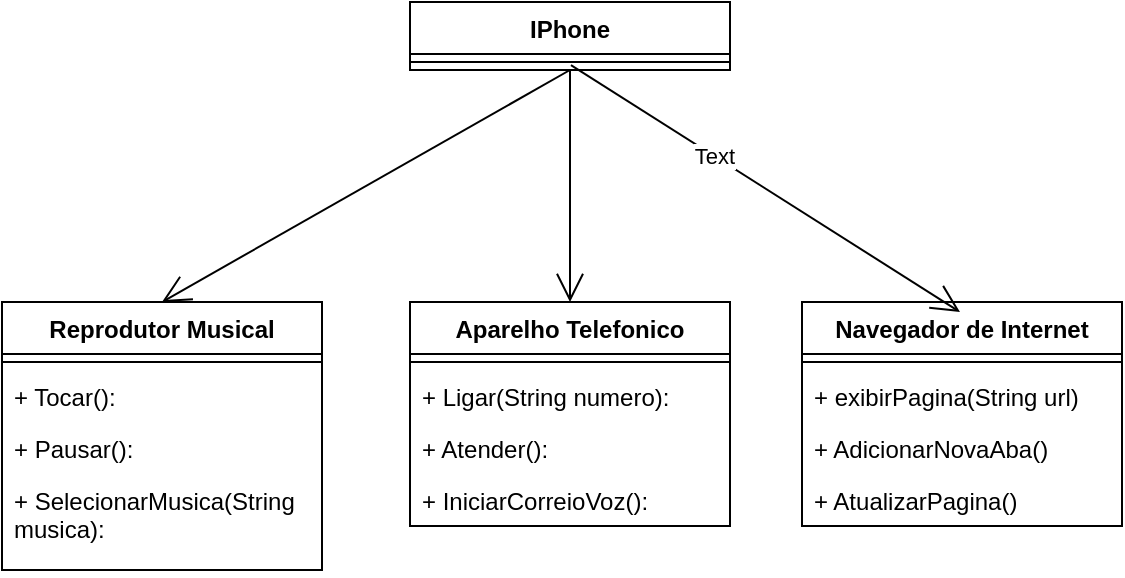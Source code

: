 <mxfile version="24.5.4" type="google">
  <diagram id="C5RBs43oDa-KdzZeNtuy" name="Page-1">
    <mxGraphModel grid="1" page="1" gridSize="10" guides="1" tooltips="1" connect="1" arrows="1" fold="1" pageScale="1" pageWidth="827" pageHeight="1169" math="0" shadow="0">
      <root>
        <mxCell id="WIyWlLk6GJQsqaUBKTNV-0" />
        <mxCell id="WIyWlLk6GJQsqaUBKTNV-1" parent="WIyWlLk6GJQsqaUBKTNV-0" />
        <mxCell id="rwxL1JMksB6V8BeK-Og2-1" value="Reprodutor Musical&lt;div&gt;&lt;br&gt;&lt;/div&gt;" style="swimlane;fontStyle=1;align=center;verticalAlign=top;childLayout=stackLayout;horizontal=1;startSize=26;horizontalStack=0;resizeParent=1;resizeParentMax=0;resizeLast=0;collapsible=1;marginBottom=0;whiteSpace=wrap;html=1;" vertex="1" parent="WIyWlLk6GJQsqaUBKTNV-1">
          <mxGeometry x="130" y="-220" width="160" height="134" as="geometry" />
        </mxCell>
        <mxCell id="rwxL1JMksB6V8BeK-Og2-3" value="" style="line;strokeWidth=1;fillColor=none;align=left;verticalAlign=middle;spacingTop=-1;spacingLeft=3;spacingRight=3;rotatable=0;labelPosition=right;points=[];portConstraint=eastwest;strokeColor=inherit;" vertex="1" parent="rwxL1JMksB6V8BeK-Og2-1">
          <mxGeometry y="26" width="160" height="8" as="geometry" />
        </mxCell>
        <mxCell id="rwxL1JMksB6V8BeK-Og2-4" value="+ Tocar():&amp;nbsp;" style="text;strokeColor=none;fillColor=none;align=left;verticalAlign=top;spacingLeft=4;spacingRight=4;overflow=hidden;rotatable=0;points=[[0,0.5],[1,0.5]];portConstraint=eastwest;whiteSpace=wrap;html=1;" vertex="1" parent="rwxL1JMksB6V8BeK-Og2-1">
          <mxGeometry y="34" width="160" height="26" as="geometry" />
        </mxCell>
        <mxCell id="rwxL1JMksB6V8BeK-Og2-14" value="+ Pausar():&amp;nbsp;" style="text;strokeColor=none;fillColor=none;align=left;verticalAlign=top;spacingLeft=4;spacingRight=4;overflow=hidden;rotatable=0;points=[[0,0.5],[1,0.5]];portConstraint=eastwest;whiteSpace=wrap;html=1;" vertex="1" parent="rwxL1JMksB6V8BeK-Og2-1">
          <mxGeometry y="60" width="160" height="26" as="geometry" />
        </mxCell>
        <mxCell id="rwxL1JMksB6V8BeK-Og2-15" value="+ SelecionarMusica(String musica&lt;span style=&quot;background-color: initial;&quot;&gt;):&amp;nbsp;&lt;/span&gt;" style="text;strokeColor=none;fillColor=none;align=left;verticalAlign=top;spacingLeft=4;spacingRight=4;overflow=hidden;rotatable=0;points=[[0,0.5],[1,0.5]];portConstraint=eastwest;whiteSpace=wrap;html=1;" vertex="1" parent="rwxL1JMksB6V8BeK-Og2-1">
          <mxGeometry y="86" width="160" height="48" as="geometry" />
        </mxCell>
        <mxCell id="rwxL1JMksB6V8BeK-Og2-5" value="Aparelho Telefonico&lt;div&gt;&lt;br&gt;&lt;/div&gt;" style="swimlane;fontStyle=1;align=center;verticalAlign=top;childLayout=stackLayout;horizontal=1;startSize=26;horizontalStack=0;resizeParent=1;resizeParentMax=0;resizeLast=0;collapsible=1;marginBottom=0;whiteSpace=wrap;html=1;" vertex="1" parent="WIyWlLk6GJQsqaUBKTNV-1">
          <mxGeometry x="334" y="-220" width="160" height="112" as="geometry" />
        </mxCell>
        <mxCell id="rwxL1JMksB6V8BeK-Og2-7" value="" style="line;strokeWidth=1;fillColor=none;align=left;verticalAlign=middle;spacingTop=-1;spacingLeft=3;spacingRight=3;rotatable=0;labelPosition=right;points=[];portConstraint=eastwest;strokeColor=inherit;" vertex="1" parent="rwxL1JMksB6V8BeK-Og2-5">
          <mxGeometry y="26" width="160" height="8" as="geometry" />
        </mxCell>
        <mxCell id="rwxL1JMksB6V8BeK-Og2-8" value="+ Ligar(String numero):&amp;nbsp;" style="text;strokeColor=none;fillColor=none;align=left;verticalAlign=top;spacingLeft=4;spacingRight=4;overflow=hidden;rotatable=0;points=[[0,0.5],[1,0.5]];portConstraint=eastwest;whiteSpace=wrap;html=1;" vertex="1" parent="rwxL1JMksB6V8BeK-Og2-5">
          <mxGeometry y="34" width="160" height="26" as="geometry" />
        </mxCell>
        <mxCell id="rwxL1JMksB6V8BeK-Og2-16" value="+ Atender():&amp;nbsp;" style="text;strokeColor=none;fillColor=none;align=left;verticalAlign=top;spacingLeft=4;spacingRight=4;overflow=hidden;rotatable=0;points=[[0,0.5],[1,0.5]];portConstraint=eastwest;whiteSpace=wrap;html=1;" vertex="1" parent="rwxL1JMksB6V8BeK-Og2-5">
          <mxGeometry y="60" width="160" height="26" as="geometry" />
        </mxCell>
        <mxCell id="rwxL1JMksB6V8BeK-Og2-17" value="+ IniciarCorreioVoz():&amp;nbsp;" style="text;strokeColor=none;fillColor=none;align=left;verticalAlign=top;spacingLeft=4;spacingRight=4;overflow=hidden;rotatable=0;points=[[0,0.5],[1,0.5]];portConstraint=eastwest;whiteSpace=wrap;html=1;" vertex="1" parent="rwxL1JMksB6V8BeK-Og2-5">
          <mxGeometry y="86" width="160" height="26" as="geometry" />
        </mxCell>
        <mxCell id="rwxL1JMksB6V8BeK-Og2-9" value="Navegador de Internet&lt;div&gt;&lt;br&gt;&lt;/div&gt;" style="swimlane;fontStyle=1;align=center;verticalAlign=top;childLayout=stackLayout;horizontal=1;startSize=26;horizontalStack=0;resizeParent=1;resizeParentMax=0;resizeLast=0;collapsible=1;marginBottom=0;whiteSpace=wrap;html=1;" vertex="1" parent="WIyWlLk6GJQsqaUBKTNV-1">
          <mxGeometry x="530" y="-220" width="160" height="112" as="geometry" />
        </mxCell>
        <mxCell id="rwxL1JMksB6V8BeK-Og2-11" value="" style="line;strokeWidth=1;fillColor=none;align=left;verticalAlign=middle;spacingTop=-1;spacingLeft=3;spacingRight=3;rotatable=0;labelPosition=right;points=[];portConstraint=eastwest;strokeColor=inherit;" vertex="1" parent="rwxL1JMksB6V8BeK-Og2-9">
          <mxGeometry y="26" width="160" height="8" as="geometry" />
        </mxCell>
        <mxCell id="rwxL1JMksB6V8BeK-Og2-12" value="+ exibirPagina(String url)" style="text;strokeColor=none;fillColor=none;align=left;verticalAlign=top;spacingLeft=4;spacingRight=4;overflow=hidden;rotatable=0;points=[[0,0.5],[1,0.5]];portConstraint=eastwest;whiteSpace=wrap;html=1;" vertex="1" parent="rwxL1JMksB6V8BeK-Og2-9">
          <mxGeometry y="34" width="160" height="26" as="geometry" />
        </mxCell>
        <mxCell id="rwxL1JMksB6V8BeK-Og2-18" value="+ AdicionarNovaAba()&lt;div&gt;&lt;br&gt;&lt;/div&gt;" style="text;strokeColor=none;fillColor=none;align=left;verticalAlign=top;spacingLeft=4;spacingRight=4;overflow=hidden;rotatable=0;points=[[0,0.5],[1,0.5]];portConstraint=eastwest;whiteSpace=wrap;html=1;" vertex="1" parent="rwxL1JMksB6V8BeK-Og2-9">
          <mxGeometry y="60" width="160" height="26" as="geometry" />
        </mxCell>
        <mxCell id="rwxL1JMksB6V8BeK-Og2-19" value="+ AtualizarPagina()&lt;div&gt;&lt;br&gt;&lt;/div&gt;" style="text;strokeColor=none;fillColor=none;align=left;verticalAlign=top;spacingLeft=4;spacingRight=4;overflow=hidden;rotatable=0;points=[[0,0.5],[1,0.5]];portConstraint=eastwest;whiteSpace=wrap;html=1;" vertex="1" parent="rwxL1JMksB6V8BeK-Og2-9">
          <mxGeometry y="86" width="160" height="26" as="geometry" />
        </mxCell>
        <mxCell id="rwxL1JMksB6V8BeK-Og2-20" value="IPhone&lt;div&gt;&lt;br&gt;&lt;/div&gt;" style="swimlane;fontStyle=1;align=center;verticalAlign=top;childLayout=stackLayout;horizontal=1;startSize=26;horizontalStack=0;resizeParent=1;resizeParentMax=0;resizeLast=0;collapsible=1;marginBottom=0;whiteSpace=wrap;html=1;" vertex="1" parent="WIyWlLk6GJQsqaUBKTNV-1">
          <mxGeometry x="334" y="-370" width="160" height="34" as="geometry" />
        </mxCell>
        <mxCell id="rwxL1JMksB6V8BeK-Og2-22" value="" style="line;strokeWidth=1;fillColor=none;align=left;verticalAlign=middle;spacingTop=-1;spacingLeft=3;spacingRight=3;rotatable=0;labelPosition=right;points=[];portConstraint=eastwest;strokeColor=inherit;" vertex="1" parent="rwxL1JMksB6V8BeK-Og2-20">
          <mxGeometry y="26" width="160" height="8" as="geometry" />
        </mxCell>
        <mxCell id="rwxL1JMksB6V8BeK-Og2-25" value="" style="endArrow=open;endFill=1;endSize=12;html=1;rounded=0;exitX=0.5;exitY=1;exitDx=0;exitDy=0;entryX=0.5;entryY=0;entryDx=0;entryDy=0;" edge="1" parent="WIyWlLk6GJQsqaUBKTNV-1" source="rwxL1JMksB6V8BeK-Og2-20" target="rwxL1JMksB6V8BeK-Og2-5">
          <mxGeometry width="160" relative="1" as="geometry">
            <mxPoint x="330" y="-180" as="sourcePoint" />
            <mxPoint x="490" y="-180" as="targetPoint" />
          </mxGeometry>
        </mxCell>
        <mxCell id="rwxL1JMksB6V8BeK-Og2-27" value="" style="endArrow=open;endFill=1;endSize=12;html=1;rounded=0;exitX=0.5;exitY=1;exitDx=0;exitDy=0;entryX=0.5;entryY=0;entryDx=0;entryDy=0;" edge="1" parent="WIyWlLk6GJQsqaUBKTNV-1" source="rwxL1JMksB6V8BeK-Og2-20" target="rwxL1JMksB6V8BeK-Og2-1">
          <mxGeometry width="160" relative="1" as="geometry">
            <mxPoint x="540" y="-336" as="sourcePoint" />
            <mxPoint x="670" y="-320" as="targetPoint" />
          </mxGeometry>
        </mxCell>
        <mxCell id="rwxL1JMksB6V8BeK-Og2-30" value="" style="endArrow=open;endFill=1;endSize=12;html=1;rounded=0;exitX=0.503;exitY=0.693;exitDx=0;exitDy=0;entryX=0.432;entryY=-0.045;entryDx=0;entryDy=0;entryPerimeter=0;exitPerimeter=0;" edge="1" parent="WIyWlLk6GJQsqaUBKTNV-1" source="rwxL1JMksB6V8BeK-Og2-22">
          <mxGeometry width="160" relative="1" as="geometry">
            <mxPoint x="424" y="-326" as="sourcePoint" />
            <mxPoint x="609" y="-215" as="targetPoint" />
          </mxGeometry>
        </mxCell>
        <mxCell id="rwxL1JMksB6V8BeK-Og2-31" value="Text" style="edgeLabel;html=1;align=center;verticalAlign=middle;resizable=0;points=[];" connectable="0" vertex="1" parent="rwxL1JMksB6V8BeK-Og2-30">
          <mxGeometry x="-0.269" relative="1" as="geometry">
            <mxPoint as="offset" />
          </mxGeometry>
        </mxCell>
      </root>
    </mxGraphModel>
  </diagram>
</mxfile>
